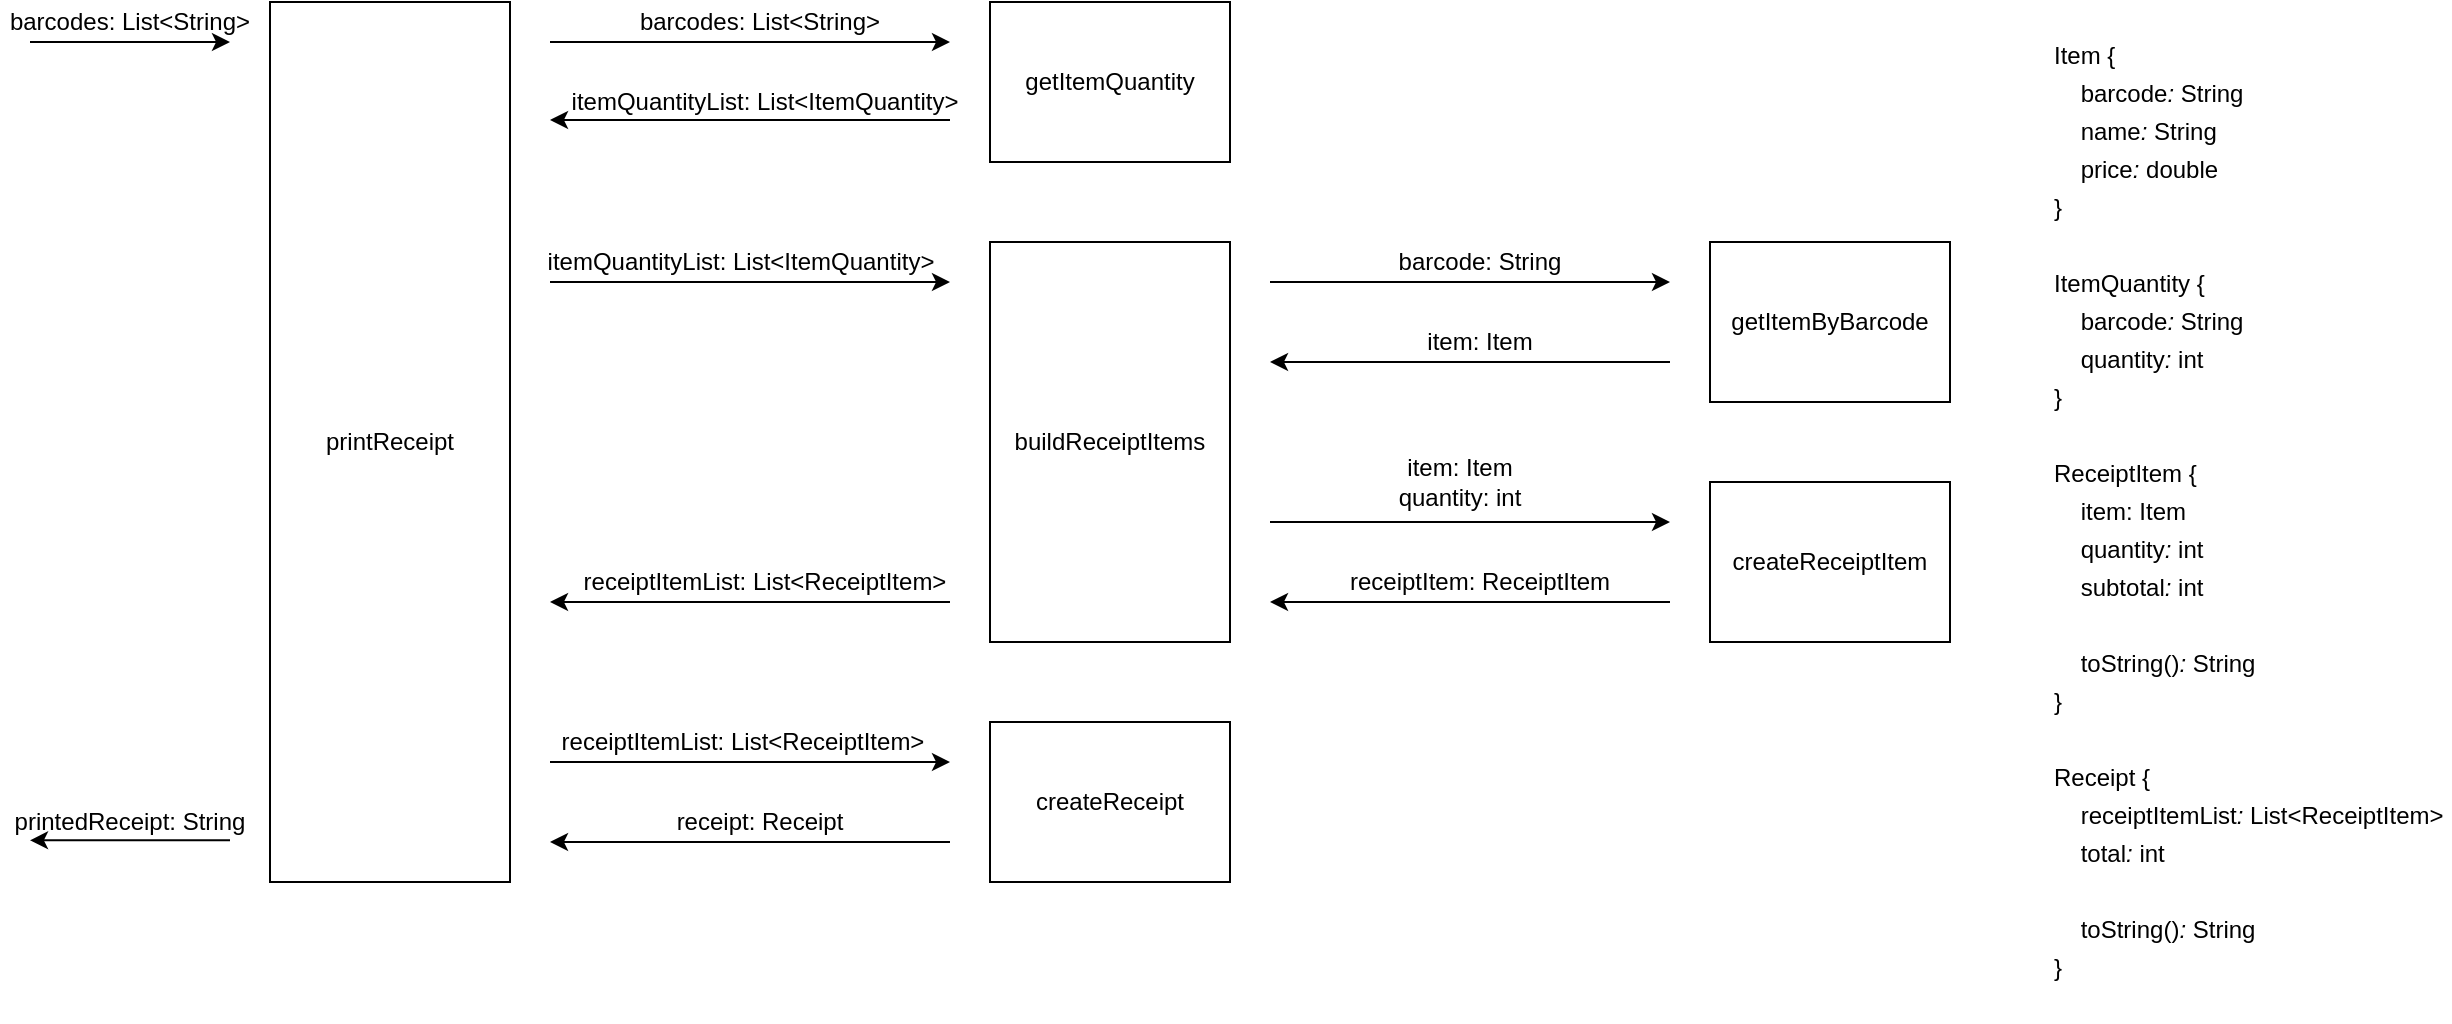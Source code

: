 <mxfile version="13.7.9" type="github">
  <diagram id="Jn03Ld8kGc8g2uh7eZn9" name="Page-1">
    <mxGraphModel dx="1133" dy="668" grid="1" gridSize="10" guides="1" tooltips="1" connect="1" arrows="1" fold="1" page="1" pageScale="1" pageWidth="850" pageHeight="1100" math="0" shadow="0">
      <root>
        <mxCell id="0" />
        <mxCell id="1" parent="0" />
        <mxCell id="hWNtyaSSDp_jitX7ca-6-1" value="printReceipt" style="rounded=0;whiteSpace=wrap;html=1;" vertex="1" parent="1">
          <mxGeometry x="200" y="80" width="120" height="440" as="geometry" />
        </mxCell>
        <mxCell id="hWNtyaSSDp_jitX7ca-6-2" value="" style="endArrow=classic;html=1;" edge="1" parent="1">
          <mxGeometry width="50" height="50" relative="1" as="geometry">
            <mxPoint x="80" y="100" as="sourcePoint" />
            <mxPoint x="180" y="100" as="targetPoint" />
          </mxGeometry>
        </mxCell>
        <mxCell id="hWNtyaSSDp_jitX7ca-6-3" value="" style="endArrow=classic;html=1;" edge="1" parent="1">
          <mxGeometry width="50" height="50" relative="1" as="geometry">
            <mxPoint x="180" y="499.17" as="sourcePoint" />
            <mxPoint x="80" y="499.17" as="targetPoint" />
          </mxGeometry>
        </mxCell>
        <mxCell id="hWNtyaSSDp_jitX7ca-6-4" value="barcodes: List&amp;lt;String&amp;gt;" style="text;html=1;strokeColor=none;fillColor=none;align=center;verticalAlign=middle;whiteSpace=wrap;rounded=0;" vertex="1" parent="1">
          <mxGeometry x="65" y="80" width="130" height="20" as="geometry" />
        </mxCell>
        <mxCell id="hWNtyaSSDp_jitX7ca-6-5" value="printedReceipt: String" style="text;html=1;strokeColor=none;fillColor=none;align=center;verticalAlign=middle;whiteSpace=wrap;rounded=0;" vertex="1" parent="1">
          <mxGeometry x="70" y="480" width="120" height="20" as="geometry" />
        </mxCell>
        <mxCell id="hWNtyaSSDp_jitX7ca-6-6" value="getItemByBarcode" style="rounded=0;whiteSpace=wrap;html=1;" vertex="1" parent="1">
          <mxGeometry x="920" y="200" width="120" height="80" as="geometry" />
        </mxCell>
        <mxCell id="hWNtyaSSDp_jitX7ca-6-7" value="" style="endArrow=classic;html=1;" edge="1" parent="1">
          <mxGeometry width="50" height="50" relative="1" as="geometry">
            <mxPoint x="700" y="220" as="sourcePoint" />
            <mxPoint x="900" y="220" as="targetPoint" />
          </mxGeometry>
        </mxCell>
        <mxCell id="hWNtyaSSDp_jitX7ca-6-8" value="createReceipt" style="rounded=0;whiteSpace=wrap;html=1;" vertex="1" parent="1">
          <mxGeometry x="560" y="440" width="120" height="80" as="geometry" />
        </mxCell>
        <mxCell id="hWNtyaSSDp_jitX7ca-6-9" value="" style="endArrow=classic;html=1;" edge="1" parent="1">
          <mxGeometry width="50" height="50" relative="1" as="geometry">
            <mxPoint x="900" y="260" as="sourcePoint" />
            <mxPoint x="700" y="260" as="targetPoint" />
          </mxGeometry>
        </mxCell>
        <mxCell id="hWNtyaSSDp_jitX7ca-6-10" value="barcode: String" style="text;html=1;strokeColor=none;fillColor=none;align=center;verticalAlign=middle;whiteSpace=wrap;rounded=0;" vertex="1" parent="1">
          <mxGeometry x="750" y="200" width="110" height="20" as="geometry" />
        </mxCell>
        <mxCell id="hWNtyaSSDp_jitX7ca-6-11" value="item: Item" style="text;html=1;strokeColor=none;fillColor=none;align=center;verticalAlign=middle;whiteSpace=wrap;rounded=0;" vertex="1" parent="1">
          <mxGeometry x="750" y="240" width="110" height="20" as="geometry" />
        </mxCell>
        <mxCell id="hWNtyaSSDp_jitX7ca-6-12" value="getItemQuantity" style="rounded=0;whiteSpace=wrap;html=1;" vertex="1" parent="1">
          <mxGeometry x="560" y="80" width="120" height="80" as="geometry" />
        </mxCell>
        <mxCell id="hWNtyaSSDp_jitX7ca-6-13" value="" style="endArrow=classic;html=1;" edge="1" parent="1">
          <mxGeometry width="50" height="50" relative="1" as="geometry">
            <mxPoint x="340" y="100" as="sourcePoint" />
            <mxPoint x="540" y="100" as="targetPoint" />
          </mxGeometry>
        </mxCell>
        <mxCell id="hWNtyaSSDp_jitX7ca-6-15" value="" style="endArrow=classic;html=1;" edge="1" parent="1">
          <mxGeometry width="50" height="50" relative="1" as="geometry">
            <mxPoint x="540" y="139" as="sourcePoint" />
            <mxPoint x="340" y="139" as="targetPoint" />
          </mxGeometry>
        </mxCell>
        <mxCell id="hWNtyaSSDp_jitX7ca-6-16" value="itemQuantityList: List&amp;lt;ItemQuantity&amp;gt;" style="text;html=1;strokeColor=none;fillColor=none;align=center;verticalAlign=middle;whiteSpace=wrap;rounded=0;" vertex="1" parent="1">
          <mxGeometry x="340" y="120" width="215" height="20" as="geometry" />
        </mxCell>
        <mxCell id="hWNtyaSSDp_jitX7ca-6-18" value="" style="endArrow=classic;html=1;" edge="1" parent="1">
          <mxGeometry width="50" height="50" relative="1" as="geometry">
            <mxPoint x="340" y="460" as="sourcePoint" />
            <mxPoint x="540" y="460" as="targetPoint" />
          </mxGeometry>
        </mxCell>
        <mxCell id="hWNtyaSSDp_jitX7ca-6-20" value="" style="endArrow=classic;html=1;" edge="1" parent="1">
          <mxGeometry width="50" height="50" relative="1" as="geometry">
            <mxPoint x="540" y="500" as="sourcePoint" />
            <mxPoint x="340" y="500" as="targetPoint" />
          </mxGeometry>
        </mxCell>
        <mxCell id="hWNtyaSSDp_jitX7ca-6-21" value="receipt: Receipt" style="text;html=1;strokeColor=none;fillColor=none;align=center;verticalAlign=middle;whiteSpace=wrap;rounded=0;" vertex="1" parent="1">
          <mxGeometry x="390" y="480" width="110" height="20" as="geometry" />
        </mxCell>
        <mxCell id="hWNtyaSSDp_jitX7ca-6-22" value="createReceiptItem" style="rounded=0;whiteSpace=wrap;html=1;" vertex="1" parent="1">
          <mxGeometry x="920" y="320" width="120" height="80" as="geometry" />
        </mxCell>
        <mxCell id="hWNtyaSSDp_jitX7ca-6-24" value="barcodes: List&amp;lt;String&amp;gt;" style="text;html=1;strokeColor=none;fillColor=none;align=center;verticalAlign=middle;whiteSpace=wrap;rounded=0;" vertex="1" parent="1">
          <mxGeometry x="380" y="80" width="130" height="20" as="geometry" />
        </mxCell>
        <mxCell id="hWNtyaSSDp_jitX7ca-6-25" value="&lt;div style=&quot;line-height: 19px&quot;&gt;&lt;div style=&quot;line-height: 19px&quot;&gt;&lt;div style=&quot;line-height: 19px&quot;&gt;&lt;div&gt;&lt;div&gt;Item&amp;nbsp;{&lt;/div&gt;&lt;div&gt;&amp;nbsp;&amp;nbsp;&amp;nbsp;&amp;nbsp;barcode&lt;span style=&quot;font-style: italic&quot;&gt;:&lt;/span&gt;&amp;nbsp;String&lt;/div&gt;&lt;div&gt;&amp;nbsp;&amp;nbsp;&amp;nbsp;&amp;nbsp;name&lt;span style=&quot;font-style: italic&quot;&gt;:&lt;/span&gt;&amp;nbsp;String&lt;/div&gt;&lt;div&gt;&amp;nbsp;&amp;nbsp;&amp;nbsp;&amp;nbsp;price&lt;span style=&quot;font-style: italic&quot;&gt;:&lt;/span&gt;&amp;nbsp;double&lt;/div&gt;&lt;div&gt;}&lt;/div&gt;&lt;/div&gt;&lt;div&gt;&lt;br&gt;&lt;/div&gt;&lt;div&gt;ItemQuantity&amp;nbsp;{&lt;/div&gt;&lt;div&gt;&amp;nbsp;&amp;nbsp;&amp;nbsp;&amp;nbsp;barcode&lt;span style=&quot;font-style: italic&quot;&gt;:&lt;/span&gt;&amp;nbsp;String&lt;/div&gt;&lt;div&gt;&amp;nbsp;&amp;nbsp;&amp;nbsp;&amp;nbsp;quantity&lt;span style=&quot;font-style: italic&quot;&gt;:&lt;/span&gt;&amp;nbsp;int&lt;/div&gt;&lt;div&gt;}&lt;/div&gt;&lt;br&gt;&lt;div&gt;ReceiptItem&amp;nbsp;{&lt;/div&gt;&lt;div&gt;&amp;nbsp; &amp;nbsp; item: Item&lt;/div&gt;&lt;div&gt;&amp;nbsp;&amp;nbsp;&amp;nbsp;&amp;nbsp;quantity&lt;span style=&quot;font-style: italic&quot;&gt;:&lt;/span&gt;&amp;nbsp;int&lt;/div&gt;&lt;div&gt;&amp;nbsp;&amp;nbsp;&amp;nbsp;&amp;nbsp;subtotal&lt;span style=&quot;font-style: italic&quot;&gt;:&lt;/span&gt;&amp;nbsp;int&lt;/div&gt;&lt;br&gt;&lt;div&gt;&amp;nbsp;&amp;nbsp;&amp;nbsp;&amp;nbsp;toString()&lt;span style=&quot;font-style: italic&quot;&gt;:&lt;/span&gt;&amp;nbsp;String&lt;/div&gt;&lt;div&gt;}&lt;/div&gt;&lt;br&gt;&lt;div&gt;Receipt&amp;nbsp;{&lt;/div&gt;&lt;div&gt;&amp;nbsp;&amp;nbsp;&amp;nbsp;&amp;nbsp;receiptItemList&lt;span style=&quot;font-style: italic&quot;&gt;:&lt;/span&gt;&amp;nbsp;List&amp;lt;ReceiptItem&amp;gt;&lt;/div&gt;&lt;div&gt;&amp;nbsp;&amp;nbsp;&amp;nbsp;&amp;nbsp;total&lt;span style=&quot;font-style: italic&quot;&gt;:&lt;/span&gt;&amp;nbsp;int&lt;/div&gt;&lt;br&gt;&lt;div&gt;&amp;nbsp;&amp;nbsp;&amp;nbsp;&amp;nbsp;toString()&lt;span style=&quot;font-style: italic&quot;&gt;:&lt;/span&gt;&amp;nbsp;String&lt;/div&gt;&lt;div&gt;}&lt;/div&gt;&lt;/div&gt;&lt;/div&gt;&lt;/div&gt;" style="text;html=1;strokeColor=none;fillColor=none;align=left;verticalAlign=middle;whiteSpace=wrap;rounded=0;" vertex="1" parent="1">
          <mxGeometry x="1090" y="80" width="200" height="510" as="geometry" />
        </mxCell>
        <mxCell id="hWNtyaSSDp_jitX7ca-6-27" value="buildReceiptItems" style="rounded=0;whiteSpace=wrap;html=1;" vertex="1" parent="1">
          <mxGeometry x="560" y="200" width="120" height="200" as="geometry" />
        </mxCell>
        <mxCell id="hWNtyaSSDp_jitX7ca-6-28" value="itemQuantityList: List&amp;lt;ItemQuantity&amp;gt;" style="text;html=1;strokeColor=none;fillColor=none;align=center;verticalAlign=middle;whiteSpace=wrap;rounded=0;" vertex="1" parent="1">
          <mxGeometry x="327.5" y="200" width="215" height="20" as="geometry" />
        </mxCell>
        <mxCell id="hWNtyaSSDp_jitX7ca-6-29" value="" style="endArrow=classic;html=1;" edge="1" parent="1">
          <mxGeometry width="50" height="50" relative="1" as="geometry">
            <mxPoint x="340" y="220" as="sourcePoint" />
            <mxPoint x="540" y="220" as="targetPoint" />
          </mxGeometry>
        </mxCell>
        <mxCell id="hWNtyaSSDp_jitX7ca-6-30" value="" style="endArrow=classic;html=1;" edge="1" parent="1">
          <mxGeometry width="50" height="50" relative="1" as="geometry">
            <mxPoint x="700" y="340" as="sourcePoint" />
            <mxPoint x="900" y="340" as="targetPoint" />
          </mxGeometry>
        </mxCell>
        <mxCell id="hWNtyaSSDp_jitX7ca-6-31" value="" style="endArrow=classic;html=1;" edge="1" parent="1">
          <mxGeometry width="50" height="50" relative="1" as="geometry">
            <mxPoint x="900" y="380" as="sourcePoint" />
            <mxPoint x="700" y="380" as="targetPoint" />
          </mxGeometry>
        </mxCell>
        <mxCell id="hWNtyaSSDp_jitX7ca-6-33" value="item: Item&lt;br&gt;quantity: int" style="text;html=1;strokeColor=none;fillColor=none;align=center;verticalAlign=middle;whiteSpace=wrap;rounded=0;" vertex="1" parent="1">
          <mxGeometry x="740" y="300" width="110" height="40" as="geometry" />
        </mxCell>
        <mxCell id="hWNtyaSSDp_jitX7ca-6-35" value="receiptItem: ReceiptItem" style="text;html=1;strokeColor=none;fillColor=none;align=center;verticalAlign=middle;whiteSpace=wrap;rounded=0;" vertex="1" parent="1">
          <mxGeometry x="725" y="360" width="160" height="20" as="geometry" />
        </mxCell>
        <mxCell id="hWNtyaSSDp_jitX7ca-6-36" value="" style="endArrow=classic;html=1;" edge="1" parent="1">
          <mxGeometry width="50" height="50" relative="1" as="geometry">
            <mxPoint x="540" y="380" as="sourcePoint" />
            <mxPoint x="340" y="380" as="targetPoint" />
          </mxGeometry>
        </mxCell>
        <mxCell id="hWNtyaSSDp_jitX7ca-6-37" value="receiptItemList: List&amp;lt;ReceiptItem&amp;gt;" style="text;html=1;strokeColor=none;fillColor=none;align=center;verticalAlign=middle;whiteSpace=wrap;rounded=0;" vertex="1" parent="1">
          <mxGeometry x="341.25" y="360" width="212.5" height="20" as="geometry" />
        </mxCell>
        <mxCell id="hWNtyaSSDp_jitX7ca-6-39" value="receiptItemList: List&amp;lt;ReceiptItem&amp;gt;" style="text;html=1;strokeColor=none;fillColor=none;align=center;verticalAlign=middle;whiteSpace=wrap;rounded=0;" vertex="1" parent="1">
          <mxGeometry x="330" y="440" width="212.5" height="20" as="geometry" />
        </mxCell>
      </root>
    </mxGraphModel>
  </diagram>
</mxfile>
